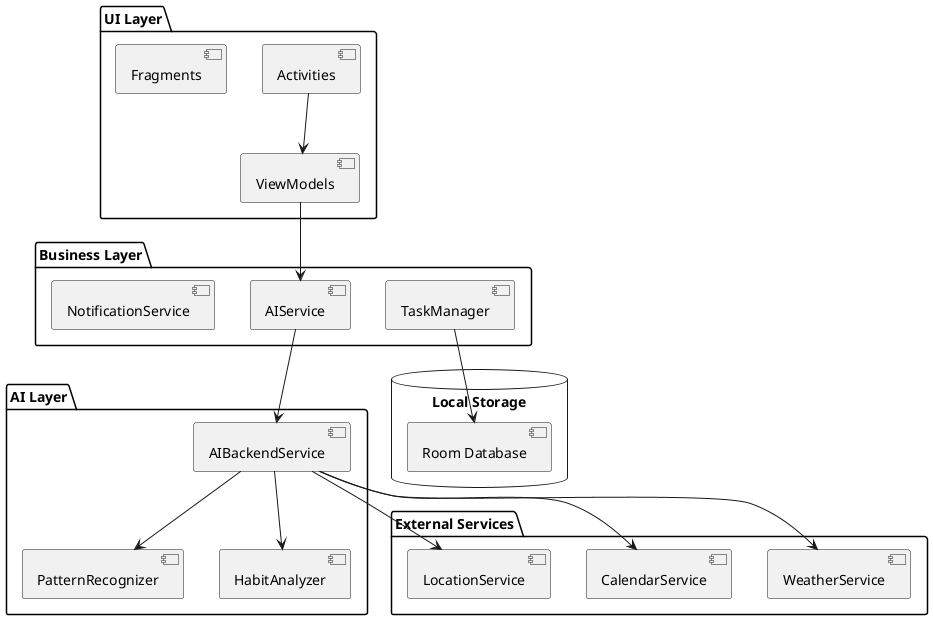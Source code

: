 @startuml
package "UI Layer" {
  [Activities]
  [Fragments]
  [ViewModels]
}

package "Business Layer" {
  [AIService]
  [TaskManager]
  [NotificationService]
}

package "AI Layer" {
  [AIBackendService]
  [PatternRecognizer]
  [HabitAnalyzer]
}

package "External Services" {
  [WeatherService]
  [CalendarService]
  [LocationService]
}

database "Local Storage" {
  [Room Database]
}

[Activities] --> [ViewModels]
[ViewModels] --> [AIService]
[AIService] --> [AIBackendService]
[AIBackendService] --> [PatternRecognizer]
[AIBackendService] --> [HabitAnalyzer]
[AIBackendService] --> [WeatherService]
[AIBackendService] --> [CalendarService]
[AIBackendService] --> [LocationService]
[TaskManager] --> [Room Database]
@enduml

